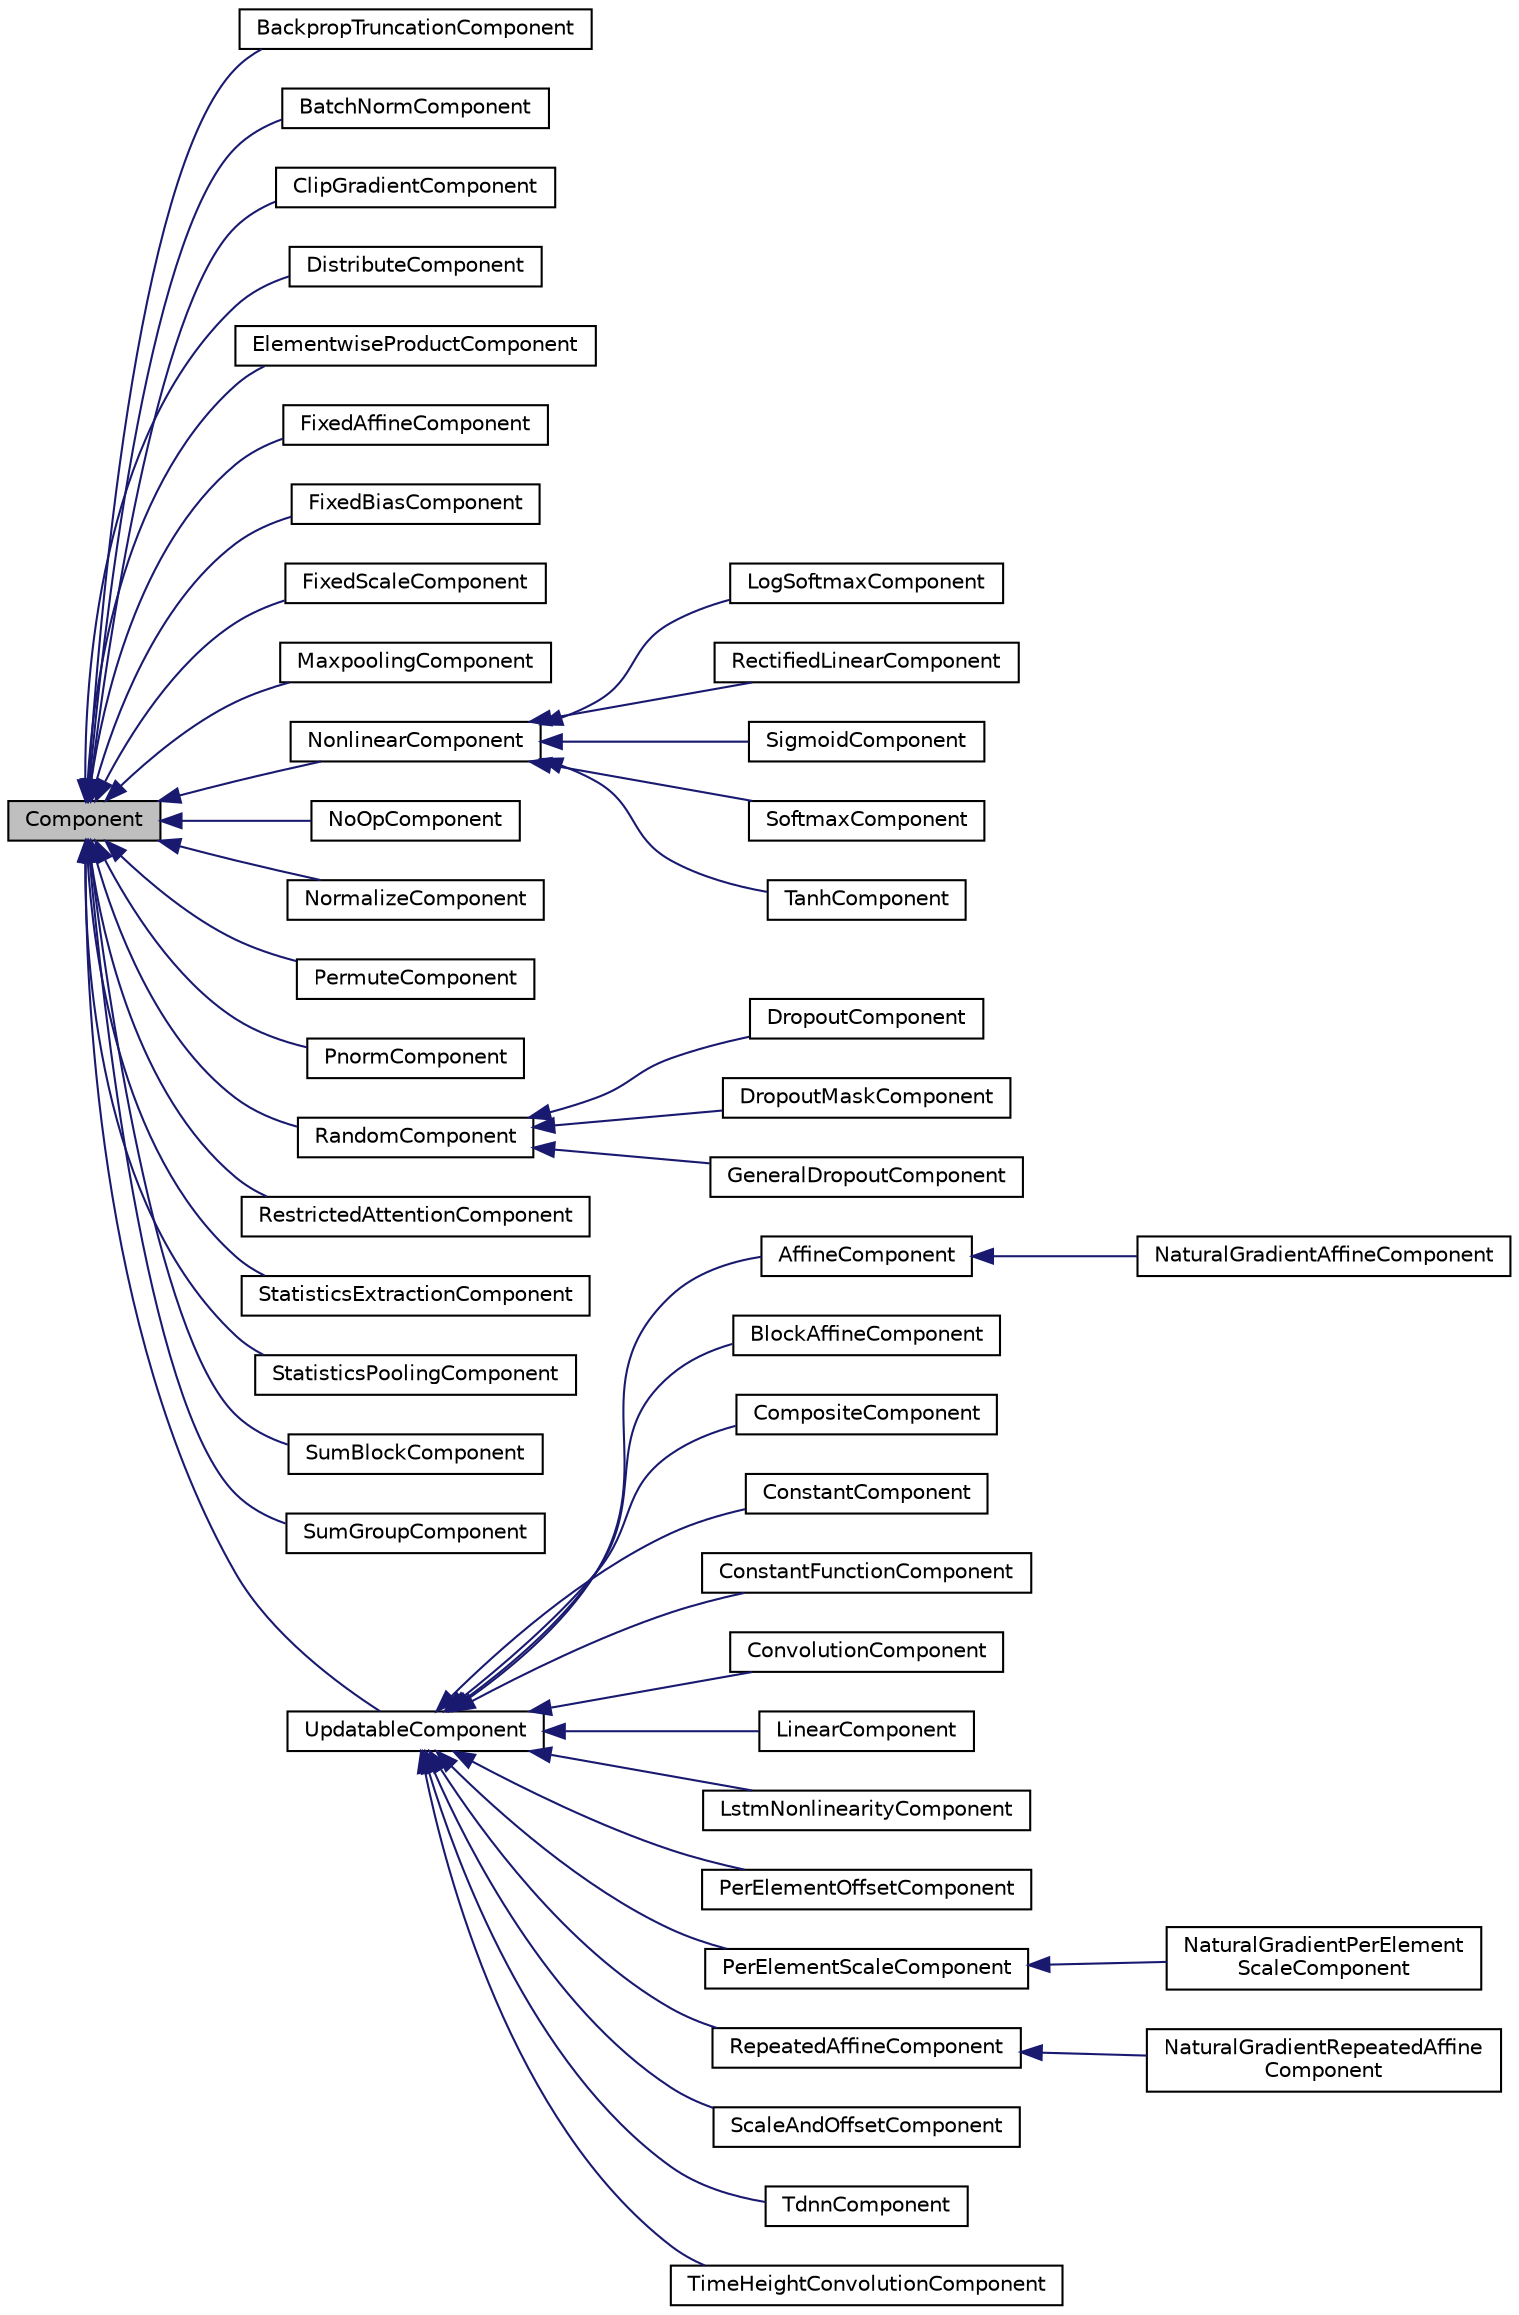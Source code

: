 digraph "Component"
{
  edge [fontname="Helvetica",fontsize="10",labelfontname="Helvetica",labelfontsize="10"];
  node [fontname="Helvetica",fontsize="10",shape=record];
  rankdir="LR";
  Node0 [label="Component",height=0.2,width=0.4,color="black", fillcolor="grey75", style="filled", fontcolor="black"];
  Node0 -> Node1 [dir="back",color="midnightblue",fontsize="10",style="solid",fontname="Helvetica"];
  Node1 [label="BackpropTruncationComponent",height=0.2,width=0.4,color="black", fillcolor="white", style="filled",URL="$classkaldi_1_1nnet3_1_1BackpropTruncationComponent.html"];
  Node0 -> Node2 [dir="back",color="midnightblue",fontsize="10",style="solid",fontname="Helvetica"];
  Node2 [label="BatchNormComponent",height=0.2,width=0.4,color="black", fillcolor="white", style="filled",URL="$classkaldi_1_1nnet3_1_1BatchNormComponent.html"];
  Node0 -> Node3 [dir="back",color="midnightblue",fontsize="10",style="solid",fontname="Helvetica"];
  Node3 [label="ClipGradientComponent",height=0.2,width=0.4,color="black", fillcolor="white", style="filled",URL="$classkaldi_1_1nnet3_1_1ClipGradientComponent.html"];
  Node0 -> Node4 [dir="back",color="midnightblue",fontsize="10",style="solid",fontname="Helvetica"];
  Node4 [label="DistributeComponent",height=0.2,width=0.4,color="black", fillcolor="white", style="filled",URL="$classkaldi_1_1nnet3_1_1DistributeComponent.html",tooltip="This Component takes a larger input-dim than output-dim, where the input-dim must be a multiple of th..."];
  Node0 -> Node5 [dir="back",color="midnightblue",fontsize="10",style="solid",fontname="Helvetica"];
  Node5 [label="ElementwiseProductComponent",height=0.2,width=0.4,color="black", fillcolor="white", style="filled",URL="$classkaldi_1_1nnet3_1_1ElementwiseProductComponent.html"];
  Node0 -> Node6 [dir="back",color="midnightblue",fontsize="10",style="solid",fontname="Helvetica"];
  Node6 [label="FixedAffineComponent",height=0.2,width=0.4,color="black", fillcolor="white", style="filled",URL="$classkaldi_1_1nnet3_1_1FixedAffineComponent.html",tooltip="FixedAffineComponent is an affine transform that is supplied at network initialization time and is no..."];
  Node0 -> Node7 [dir="back",color="midnightblue",fontsize="10",style="solid",fontname="Helvetica"];
  Node7 [label="FixedBiasComponent",height=0.2,width=0.4,color="black", fillcolor="white", style="filled",URL="$classkaldi_1_1nnet3_1_1FixedBiasComponent.html",tooltip="FixedBiasComponent applies a fixed per-element bias; it&#39;s similar to the AddShift component in the nn..."];
  Node0 -> Node8 [dir="back",color="midnightblue",fontsize="10",style="solid",fontname="Helvetica"];
  Node8 [label="FixedScaleComponent",height=0.2,width=0.4,color="black", fillcolor="white", style="filled",URL="$classkaldi_1_1nnet3_1_1FixedScaleComponent.html",tooltip="FixedScaleComponent applies a fixed per-element scale; it&#39;s similar to the Rescale component in the n..."];
  Node0 -> Node9 [dir="back",color="midnightblue",fontsize="10",style="solid",fontname="Helvetica"];
  Node9 [label="MaxpoolingComponent",height=0.2,width=0.4,color="black", fillcolor="white", style="filled",URL="$classkaldi_1_1nnet3_1_1MaxpoolingComponent.html"];
  Node0 -> Node10 [dir="back",color="midnightblue",fontsize="10",style="solid",fontname="Helvetica"];
  Node10 [label="NonlinearComponent",height=0.2,width=0.4,color="black", fillcolor="white", style="filled",URL="$classkaldi_1_1nnet3_1_1NonlinearComponent.html"];
  Node10 -> Node11 [dir="back",color="midnightblue",fontsize="10",style="solid",fontname="Helvetica"];
  Node11 [label="LogSoftmaxComponent",height=0.2,width=0.4,color="black", fillcolor="white", style="filled",URL="$classkaldi_1_1nnet3_1_1LogSoftmaxComponent.html"];
  Node10 -> Node12 [dir="back",color="midnightblue",fontsize="10",style="solid",fontname="Helvetica"];
  Node12 [label="RectifiedLinearComponent",height=0.2,width=0.4,color="black", fillcolor="white", style="filled",URL="$classkaldi_1_1nnet3_1_1RectifiedLinearComponent.html"];
  Node10 -> Node13 [dir="back",color="midnightblue",fontsize="10",style="solid",fontname="Helvetica"];
  Node13 [label="SigmoidComponent",height=0.2,width=0.4,color="black", fillcolor="white", style="filled",URL="$classkaldi_1_1nnet3_1_1SigmoidComponent.html"];
  Node10 -> Node14 [dir="back",color="midnightblue",fontsize="10",style="solid",fontname="Helvetica"];
  Node14 [label="SoftmaxComponent",height=0.2,width=0.4,color="black", fillcolor="white", style="filled",URL="$classkaldi_1_1nnet3_1_1SoftmaxComponent.html"];
  Node10 -> Node15 [dir="back",color="midnightblue",fontsize="10",style="solid",fontname="Helvetica"];
  Node15 [label="TanhComponent",height=0.2,width=0.4,color="black", fillcolor="white", style="filled",URL="$classkaldi_1_1nnet3_1_1TanhComponent.html"];
  Node0 -> Node16 [dir="back",color="midnightblue",fontsize="10",style="solid",fontname="Helvetica"];
  Node16 [label="NoOpComponent",height=0.2,width=0.4,color="black", fillcolor="white", style="filled",URL="$classkaldi_1_1nnet3_1_1NoOpComponent.html",tooltip="NoOpComponent just duplicates its input. "];
  Node0 -> Node17 [dir="back",color="midnightblue",fontsize="10",style="solid",fontname="Helvetica"];
  Node17 [label="NormalizeComponent",height=0.2,width=0.4,color="black", fillcolor="white", style="filled",URL="$classkaldi_1_1nnet3_1_1NormalizeComponent.html"];
  Node0 -> Node18 [dir="back",color="midnightblue",fontsize="10",style="solid",fontname="Helvetica"];
  Node18 [label="PermuteComponent",height=0.2,width=0.4,color="black", fillcolor="white", style="filled",URL="$classkaldi_1_1nnet3_1_1PermuteComponent.html",tooltip="PermuteComponent changes the order of the columns (i.e. "];
  Node0 -> Node19 [dir="back",color="midnightblue",fontsize="10",style="solid",fontname="Helvetica"];
  Node19 [label="PnormComponent",height=0.2,width=0.4,color="black", fillcolor="white", style="filled",URL="$classkaldi_1_1nnet3_1_1PnormComponent.html"];
  Node0 -> Node20 [dir="back",color="midnightblue",fontsize="10",style="solid",fontname="Helvetica"];
  Node20 [label="RandomComponent",height=0.2,width=0.4,color="black", fillcolor="white", style="filled",URL="$classkaldi_1_1nnet3_1_1RandomComponent.html"];
  Node20 -> Node21 [dir="back",color="midnightblue",fontsize="10",style="solid",fontname="Helvetica"];
  Node21 [label="DropoutComponent",height=0.2,width=0.4,color="black", fillcolor="white", style="filled",URL="$classkaldi_1_1nnet3_1_1DropoutComponent.html"];
  Node20 -> Node22 [dir="back",color="midnightblue",fontsize="10",style="solid",fontname="Helvetica"];
  Node22 [label="DropoutMaskComponent",height=0.2,width=0.4,color="black", fillcolor="white", style="filled",URL="$classkaldi_1_1nnet3_1_1DropoutMaskComponent.html"];
  Node20 -> Node23 [dir="back",color="midnightblue",fontsize="10",style="solid",fontname="Helvetica"];
  Node23 [label="GeneralDropoutComponent",height=0.2,width=0.4,color="black", fillcolor="white", style="filled",URL="$classkaldi_1_1nnet3_1_1GeneralDropoutComponent.html",tooltip="GeneralDropoutComponent implements dropout, including a continuous variant where the thing we multipl..."];
  Node0 -> Node24 [dir="back",color="midnightblue",fontsize="10",style="solid",fontname="Helvetica"];
  Node24 [label="RestrictedAttentionComponent",height=0.2,width=0.4,color="black", fillcolor="white", style="filled",URL="$classkaldi_1_1nnet3_1_1RestrictedAttentionComponent.html",tooltip="RestrictedAttentionComponent implements an attention model with restricted temporal context..."];
  Node0 -> Node25 [dir="back",color="midnightblue",fontsize="10",style="solid",fontname="Helvetica"];
  Node25 [label="StatisticsExtractionComponent",height=0.2,width=0.4,color="black", fillcolor="white", style="filled",URL="$classkaldi_1_1nnet3_1_1StatisticsExtractionComponent.html"];
  Node0 -> Node26 [dir="back",color="midnightblue",fontsize="10",style="solid",fontname="Helvetica"];
  Node26 [label="StatisticsPoolingComponent",height=0.2,width=0.4,color="black", fillcolor="white", style="filled",URL="$classkaldi_1_1nnet3_1_1StatisticsPoolingComponent.html"];
  Node0 -> Node27 [dir="back",color="midnightblue",fontsize="10",style="solid",fontname="Helvetica"];
  Node27 [label="SumBlockComponent",height=0.2,width=0.4,color="black", fillcolor="white", style="filled",URL="$classkaldi_1_1nnet3_1_1SumBlockComponent.html",tooltip="SumBlockComponent sums over blocks of its input: for instance, if you create one with the config \"inp..."];
  Node0 -> Node28 [dir="back",color="midnightblue",fontsize="10",style="solid",fontname="Helvetica"];
  Node28 [label="SumGroupComponent",height=0.2,width=0.4,color="black", fillcolor="white", style="filled",URL="$classkaldi_1_1nnet3_1_1SumGroupComponent.html",tooltip="SumGroupComponent is used to sum up groups of posteriors. "];
  Node0 -> Node29 [dir="back",color="midnightblue",fontsize="10",style="solid",fontname="Helvetica"];
  Node29 [label="UpdatableComponent",height=0.2,width=0.4,color="black", fillcolor="white", style="filled",URL="$classkaldi_1_1nnet3_1_1UpdatableComponent.html",tooltip="Class UpdatableComponent is a Component which has trainable parameters; it extends the interface of C..."];
  Node29 -> Node30 [dir="back",color="midnightblue",fontsize="10",style="solid",fontname="Helvetica"];
  Node30 [label="AffineComponent",height=0.2,width=0.4,color="black", fillcolor="white", style="filled",URL="$classkaldi_1_1nnet3_1_1AffineComponent.html"];
  Node30 -> Node31 [dir="back",color="midnightblue",fontsize="10",style="solid",fontname="Helvetica"];
  Node31 [label="NaturalGradientAffineComponent",height=0.2,width=0.4,color="black", fillcolor="white", style="filled",URL="$classkaldi_1_1nnet3_1_1NaturalGradientAffineComponent.html"];
  Node29 -> Node32 [dir="back",color="midnightblue",fontsize="10",style="solid",fontname="Helvetica"];
  Node32 [label="BlockAffineComponent",height=0.2,width=0.4,color="black", fillcolor="white", style="filled",URL="$classkaldi_1_1nnet3_1_1BlockAffineComponent.html",tooltip="This class implements an affine transform using a block diagonal matrix e.g., one whose weight matrix..."];
  Node29 -> Node33 [dir="back",color="midnightblue",fontsize="10",style="solid",fontname="Helvetica"];
  Node33 [label="CompositeComponent",height=0.2,width=0.4,color="black", fillcolor="white", style="filled",URL="$classkaldi_1_1nnet3_1_1CompositeComponent.html",tooltip="CompositeComponent is a component representing a sequence of [simple] components. ..."];
  Node29 -> Node34 [dir="back",color="midnightblue",fontsize="10",style="solid",fontname="Helvetica"];
  Node34 [label="ConstantComponent",height=0.2,width=0.4,color="black", fillcolor="white", style="filled",URL="$classkaldi_1_1nnet3_1_1ConstantComponent.html"];
  Node29 -> Node35 [dir="back",color="midnightblue",fontsize="10",style="solid",fontname="Helvetica"];
  Node35 [label="ConstantFunctionComponent",height=0.2,width=0.4,color="black", fillcolor="white", style="filled",URL="$classkaldi_1_1nnet3_1_1ConstantFunctionComponent.html"];
  Node29 -> Node36 [dir="back",color="midnightblue",fontsize="10",style="solid",fontname="Helvetica"];
  Node36 [label="ConvolutionComponent",height=0.2,width=0.4,color="black", fillcolor="white", style="filled",URL="$classkaldi_1_1nnet3_1_1ConvolutionComponent.html",tooltip="WARNING, this component is deprecated in favor of TimeHeightConvolutionComponent, and will be deleted..."];
  Node29 -> Node37 [dir="back",color="midnightblue",fontsize="10",style="solid",fontname="Helvetica"];
  Node37 [label="LinearComponent",height=0.2,width=0.4,color="black", fillcolor="white", style="filled",URL="$classkaldi_1_1nnet3_1_1LinearComponent.html"];
  Node29 -> Node38 [dir="back",color="midnightblue",fontsize="10",style="solid",fontname="Helvetica"];
  Node38 [label="LstmNonlinearityComponent",height=0.2,width=0.4,color="black", fillcolor="white", style="filled",URL="$classkaldi_1_1nnet3_1_1LstmNonlinearityComponent.html"];
  Node29 -> Node39 [dir="back",color="midnightblue",fontsize="10",style="solid",fontname="Helvetica"];
  Node39 [label="PerElementOffsetComponent",height=0.2,width=0.4,color="black", fillcolor="white", style="filled",URL="$classkaldi_1_1nnet3_1_1PerElementOffsetComponent.html"];
  Node29 -> Node40 [dir="back",color="midnightblue",fontsize="10",style="solid",fontname="Helvetica"];
  Node40 [label="PerElementScaleComponent",height=0.2,width=0.4,color="black", fillcolor="white", style="filled",URL="$classkaldi_1_1nnet3_1_1PerElementScaleComponent.html",tooltip="PerElementScaleComponent scales each dimension of its input with a separate trainable scale; it&#39;s lik..."];
  Node40 -> Node41 [dir="back",color="midnightblue",fontsize="10",style="solid",fontname="Helvetica"];
  Node41 [label="NaturalGradientPerElement\lScaleComponent",height=0.2,width=0.4,color="black", fillcolor="white", style="filled",URL="$classkaldi_1_1nnet3_1_1NaturalGradientPerElementScaleComponent.html",tooltip="NaturalGradientPerElementScaleComponent is like PerElementScaleComponent but it uses a natural gradie..."];
  Node29 -> Node42 [dir="back",color="midnightblue",fontsize="10",style="solid",fontname="Helvetica"];
  Node42 [label="RepeatedAffineComponent",height=0.2,width=0.4,color="black", fillcolor="white", style="filled",URL="$classkaldi_1_1nnet3_1_1RepeatedAffineComponent.html"];
  Node42 -> Node43 [dir="back",color="midnightblue",fontsize="10",style="solid",fontname="Helvetica"];
  Node43 [label="NaturalGradientRepeatedAffine\lComponent",height=0.2,width=0.4,color="black", fillcolor="white", style="filled",URL="$classkaldi_1_1nnet3_1_1NaturalGradientRepeatedAffineComponent.html"];
  Node29 -> Node44 [dir="back",color="midnightblue",fontsize="10",style="solid",fontname="Helvetica"];
  Node44 [label="ScaleAndOffsetComponent",height=0.2,width=0.4,color="black", fillcolor="white", style="filled",URL="$classkaldi_1_1nnet3_1_1ScaleAndOffsetComponent.html"];
  Node29 -> Node45 [dir="back",color="midnightblue",fontsize="10",style="solid",fontname="Helvetica"];
  Node45 [label="TdnnComponent",height=0.2,width=0.4,color="black", fillcolor="white", style="filled",URL="$classkaldi_1_1nnet3_1_1TdnnComponent.html",tooltip="TdnnComponent is a more memory-efficient alternative to manually splicing several frames of input and..."];
  Node29 -> Node46 [dir="back",color="midnightblue",fontsize="10",style="solid",fontname="Helvetica"];
  Node46 [label="TimeHeightConvolutionComponent",height=0.2,width=0.4,color="black", fillcolor="white", style="filled",URL="$classkaldi_1_1nnet3_1_1TimeHeightConvolutionComponent.html",tooltip="TimeHeightConvolutionComponent implements 2-dimensional convolution where one of the dimensions of co..."];
}
